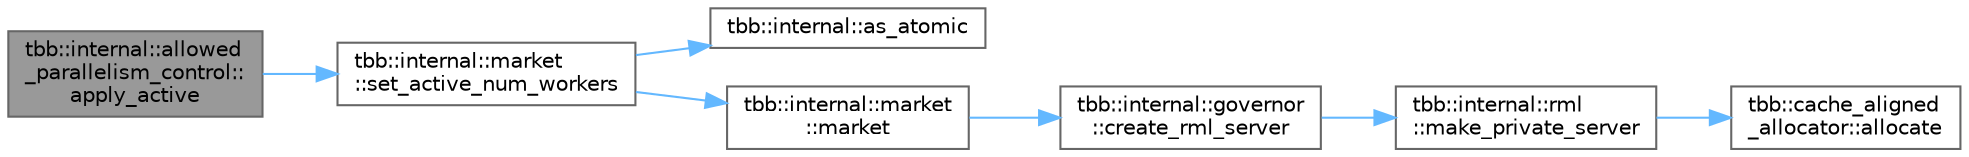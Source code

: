 digraph "tbb::internal::allowed_parallelism_control::apply_active"
{
 // LATEX_PDF_SIZE
  bgcolor="transparent";
  edge [fontname=Helvetica,fontsize=10,labelfontname=Helvetica,labelfontsize=10];
  node [fontname=Helvetica,fontsize=10,shape=box,height=0.2,width=0.4];
  rankdir="LR";
  Node1 [id="Node000001",label="tbb::internal::allowed\l_parallelism_control::\lapply_active",height=0.2,width=0.4,color="gray40", fillcolor="grey60", style="filled", fontcolor="black",tooltip=" "];
  Node1 -> Node2 [id="edge7_Node000001_Node000002",color="steelblue1",style="solid",tooltip=" "];
  Node2 [id="Node000002",label="tbb::internal::market\l::set_active_num_workers",height=0.2,width=0.4,color="grey40", fillcolor="white", style="filled",URL="$classtbb_1_1internal_1_1market.html#a50bb92619e74a81b3f8552ccca139c9f",tooltip="Set number of active workers"];
  Node2 -> Node3 [id="edge8_Node000002_Node000003",color="steelblue1",style="solid",tooltip=" "];
  Node3 [id="Node000003",label="tbb::internal::as_atomic",height=0.2,width=0.4,color="grey40", fillcolor="white", style="filled",URL="$namespacetbb_1_1internal.html#a958f482f9d5f3476ca70610af5336040",tooltip=" "];
  Node2 -> Node4 [id="edge9_Node000002_Node000004",color="steelblue1",style="solid",tooltip=" "];
  Node4 [id="Node000004",label="tbb::internal::market\l::market",height=0.2,width=0.4,color="grey40", fillcolor="white", style="filled",URL="$classtbb_1_1internal_1_1market.html#acdbf87ad0efe5f3e224d88ecb2536e93",tooltip="Constructor"];
  Node4 -> Node5 [id="edge10_Node000004_Node000005",color="steelblue1",style="solid",tooltip=" "];
  Node5 [id="Node000005",label="tbb::internal::governor\l::create_rml_server",height=0.2,width=0.4,color="grey40", fillcolor="white", style="filled",URL="$classtbb_1_1internal_1_1governor.html#aec70bdc2a20ee8377a1676dd3b4c843b",tooltip=" "];
  Node5 -> Node6 [id="edge11_Node000005_Node000006",color="steelblue1",style="solid",tooltip=" "];
  Node6 [id="Node000006",label="tbb::internal::rml\l::make_private_server",height=0.2,width=0.4,color="grey40", fillcolor="white", style="filled",URL="$namespacetbb_1_1internal_1_1rml.html#a8ef19f713537ac8030e4de4a1a3fdf26",tooltip="Factory method called from task.cpp to create a private_server."];
  Node6 -> Node7 [id="edge12_Node000006_Node000007",color="steelblue1",style="solid",tooltip=" "];
  Node7 [id="Node000007",label="tbb::cache_aligned\l_allocator::allocate",height=0.2,width=0.4,color="grey40", fillcolor="white", style="filled",URL="$classtbb_1_1cache__aligned__allocator.html#a99d05096f80877849cb31d80247e0f85",tooltip="Allocate space for n objects, starting on a cache/sector line."];
}
